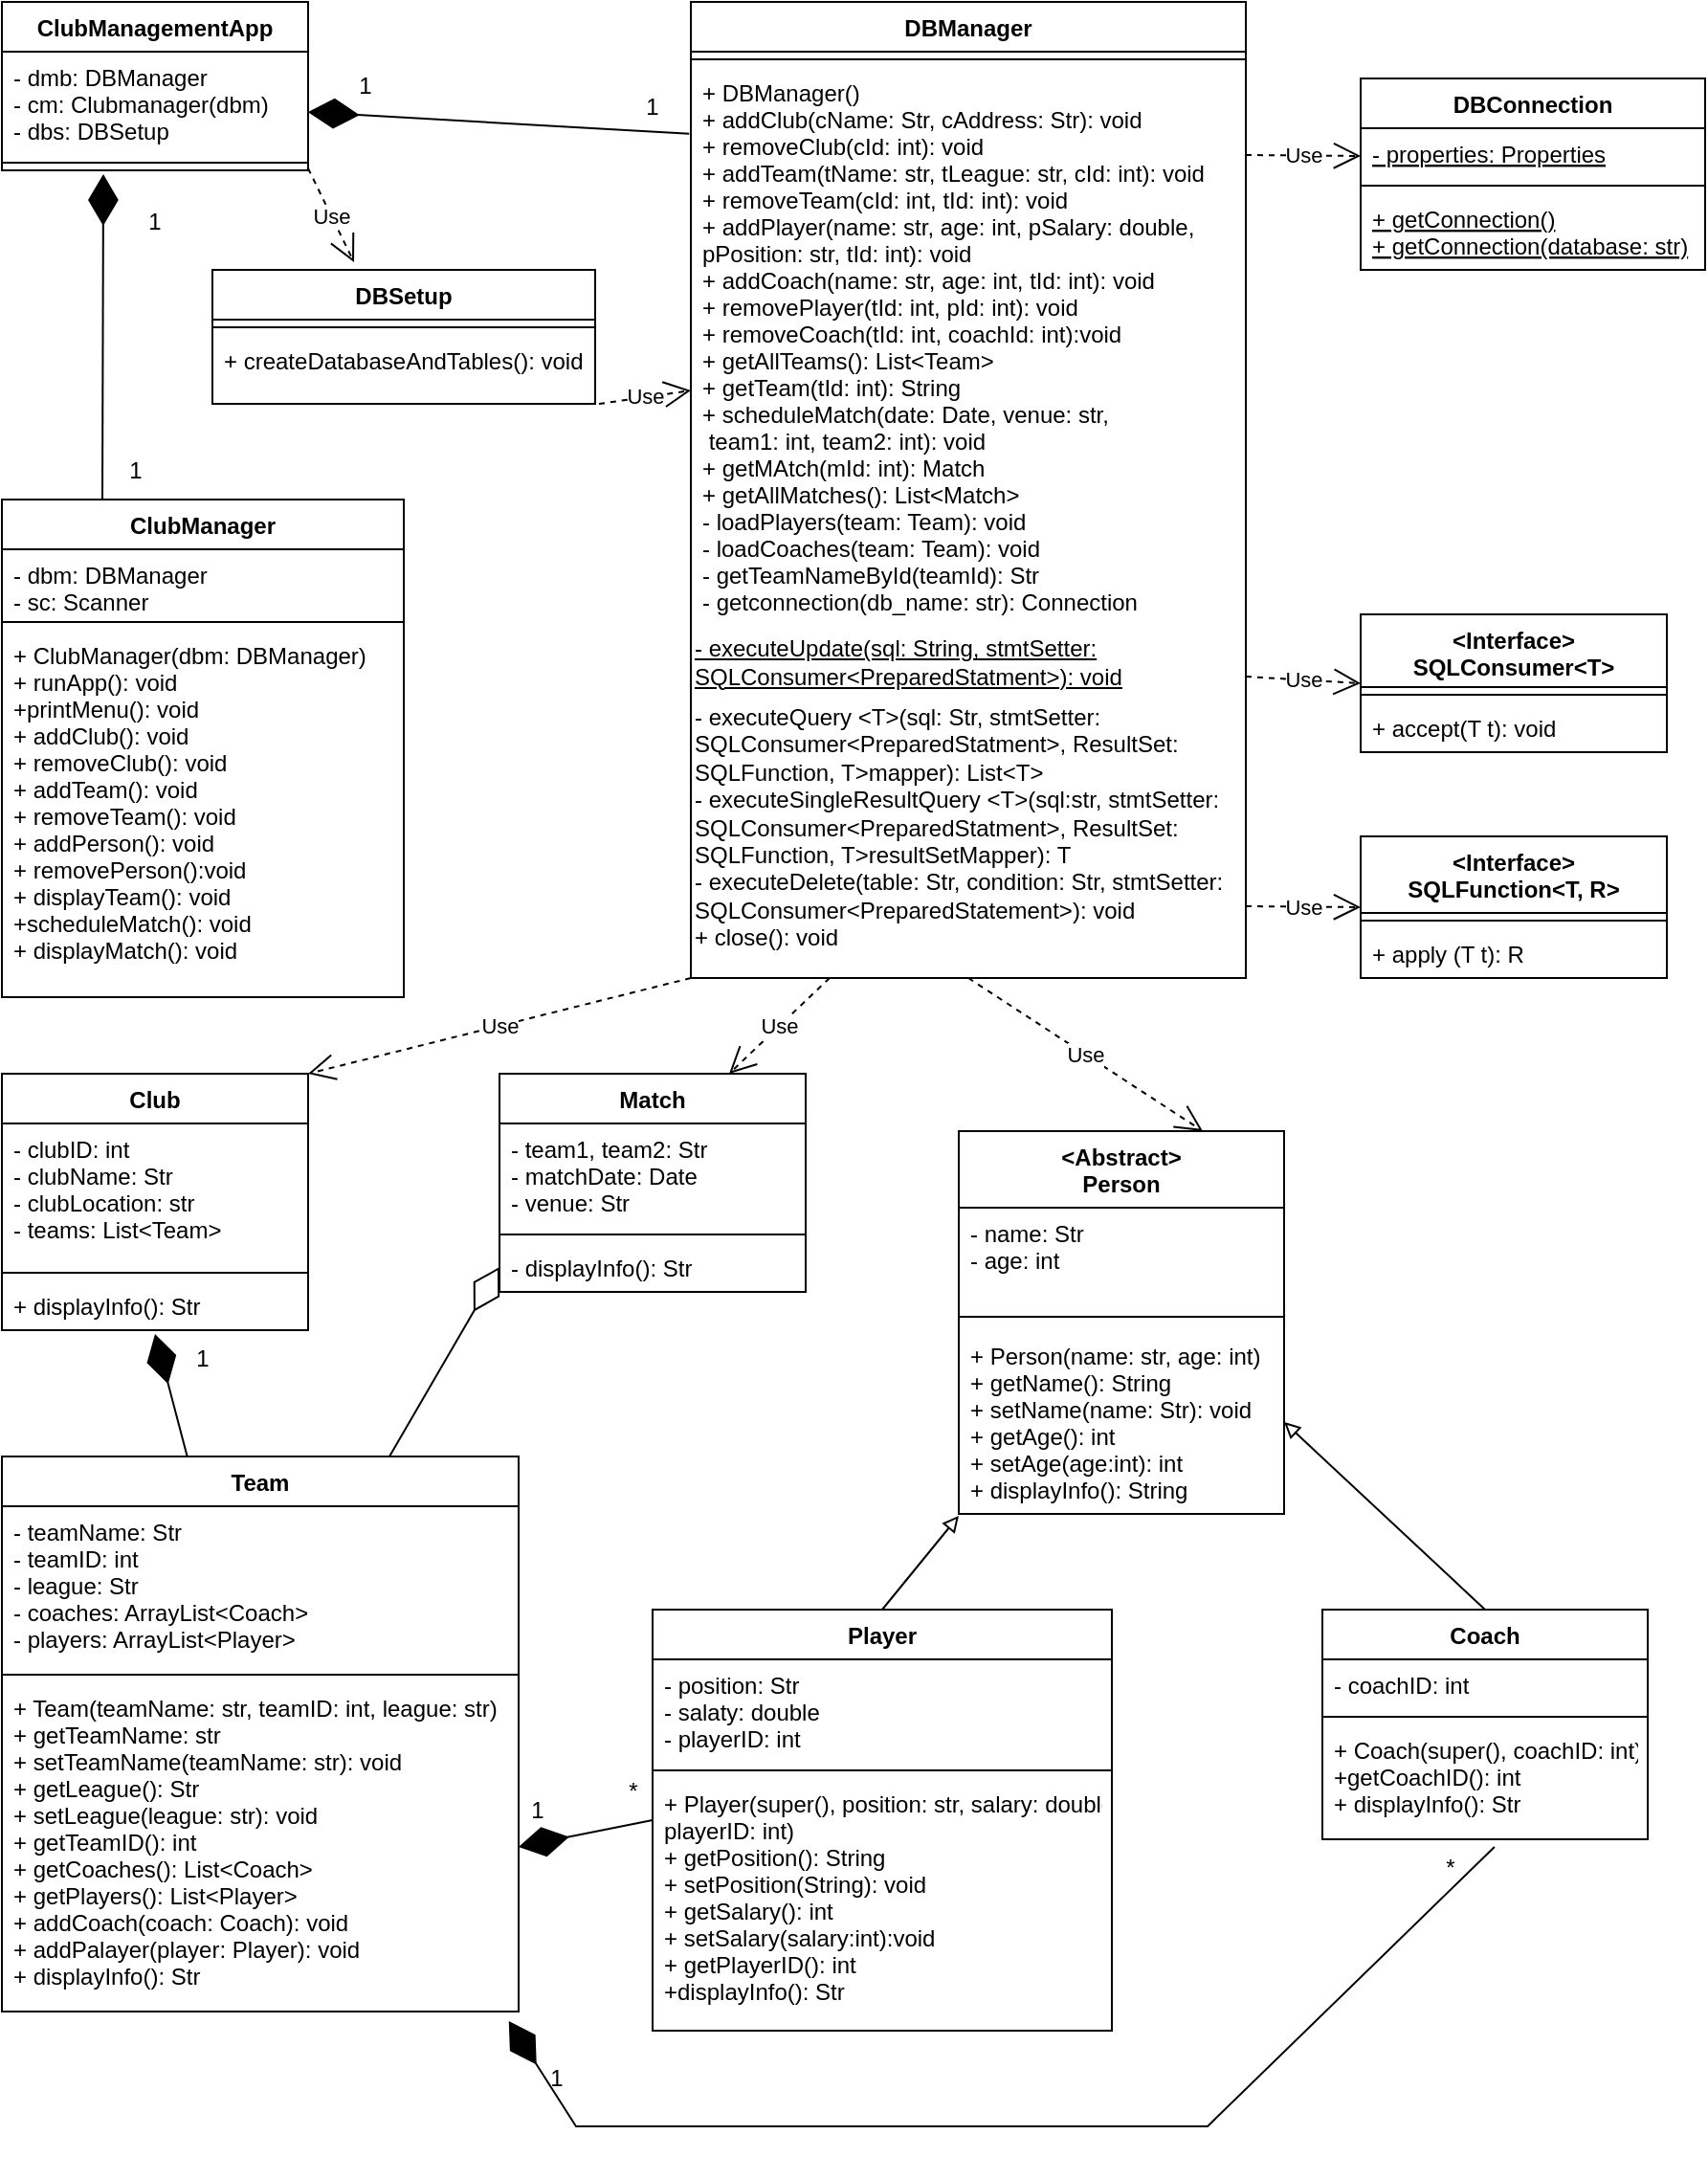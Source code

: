 <mxfile version="19.0.1" type="device"><diagram id="4e50xFAI-75Sus2qAIEn" name="Page-1"><mxGraphModel dx="1970" dy="1378" grid="1" gridSize="10" guides="1" tooltips="1" connect="1" arrows="1" fold="1" page="1" pageScale="1" pageWidth="827" pageHeight="1169" math="0" shadow="0"><root><mxCell id="0"/><mxCell id="1" parent="0"/><mxCell id="QNJarBUKsOZZVvwQDZPA-1" value="DBManager" style="swimlane;fontStyle=1;align=center;verticalAlign=top;childLayout=stackLayout;horizontal=1;startSize=26;horizontalStack=0;resizeParent=1;resizeParentMax=0;resizeLast=0;collapsible=1;marginBottom=0;" vertex="1" parent="1"><mxGeometry x="400" y="40" width="290" height="510" as="geometry"/></mxCell><mxCell id="QNJarBUKsOZZVvwQDZPA-3" value="" style="line;strokeWidth=1;fillColor=none;align=left;verticalAlign=middle;spacingTop=-1;spacingLeft=3;spacingRight=3;rotatable=0;labelPosition=right;points=[];portConstraint=eastwest;" vertex="1" parent="QNJarBUKsOZZVvwQDZPA-1"><mxGeometry y="26" width="290" height="8" as="geometry"/></mxCell><mxCell id="QNJarBUKsOZZVvwQDZPA-4" value="+ DBManager()&#10;+ addClub(cName: Str, cAddress: Str): void&#10;+ removeClub(cId: int): void&#10;+ addTeam(tName: str, tLeague: str, cId: int): void&#10;+ removeTeam(cId: int, tId: int): void&#10;+ addPlayer(name: str, age: int, pSalary: double, &#10;pPosition: str, tId: int): void&#10;+ addCoach(name: str, age: int, tId: int): void&#10;+ removePlayer(tId: int, pId: int): void&#10;+ removeCoach(tId: int, coachId: int):void&#10;+ getAllTeams(): List&lt;Team&gt;&#10;+ getTeam(tId: int): String&#10;+ scheduleMatch(date: Date, venue: str,&#10; team1: int, team2: int): void&#10;+ getMAtch(mId: int): Match&#10;+ getAllMatches(): List&lt;Match&gt;&#10;- loadPlayers(team: Team): void&#10;- loadCoaches(team: Team): void&#10;- getTeamNameById(teamId): Str&#10;- getconnection(db_name: str): Connection&#10;" style="text;strokeColor=none;fillColor=none;align=left;verticalAlign=top;spacingLeft=4;spacingRight=4;overflow=hidden;rotatable=0;points=[[0,0.5],[1,0.5]];portConstraint=eastwest;" vertex="1" parent="QNJarBUKsOZZVvwQDZPA-1"><mxGeometry y="34" width="290" height="296" as="geometry"/></mxCell><mxCell id="QNJarBUKsOZZVvwQDZPA-21" value="&lt;u&gt;- executeUpdate(sql: String, stmtSetter: SQLConsumer&amp;lt;PreparedStatment&amp;gt;): void&lt;/u&gt;" style="text;html=1;strokeColor=none;fillColor=none;align=left;verticalAlign=middle;whiteSpace=wrap;rounded=0;" vertex="1" parent="QNJarBUKsOZZVvwQDZPA-1"><mxGeometry y="330" width="290" height="30" as="geometry"/></mxCell><mxCell id="QNJarBUKsOZZVvwQDZPA-22" value="- executeQuery &amp;lt;T&amp;gt;(sql: Str, stmtSetter: SQLConsumer&amp;lt;PreparedStatment&amp;gt;, ResultSet: SQLFunction, T&amp;gt;mapper): List&amp;lt;T&amp;gt;&lt;br&gt;- executeSingleResultQuery &amp;lt;T&amp;gt;(sql:str, stmtSetter: SQLConsumer&amp;lt;PreparedStatment&amp;gt;, ResultSet: SQLFunction, T&amp;gt;resultSetMapper): T&lt;br&gt;- executeDelete(table: Str, condition: Str, stmtSetter: SQLConsumer&amp;lt;PreparedStatement&amp;gt;): void&lt;br&gt;+ close(): void" style="text;html=1;strokeColor=none;fillColor=none;align=left;verticalAlign=top;whiteSpace=wrap;rounded=0;" vertex="1" parent="QNJarBUKsOZZVvwQDZPA-1"><mxGeometry y="360" width="290" height="150" as="geometry"/></mxCell><mxCell id="QNJarBUKsOZZVvwQDZPA-5" value="ClubManager" style="swimlane;fontStyle=1;align=center;verticalAlign=top;childLayout=stackLayout;horizontal=1;startSize=26;horizontalStack=0;resizeParent=1;resizeParentMax=0;resizeLast=0;collapsible=1;marginBottom=0;" vertex="1" parent="1"><mxGeometry x="40" y="300" width="210" height="260" as="geometry"/></mxCell><mxCell id="QNJarBUKsOZZVvwQDZPA-6" value="- dbm: DBManager&#10;- sc: Scanner" style="text;strokeColor=none;fillColor=none;align=left;verticalAlign=top;spacingLeft=4;spacingRight=4;overflow=hidden;rotatable=0;points=[[0,0.5],[1,0.5]];portConstraint=eastwest;" vertex="1" parent="QNJarBUKsOZZVvwQDZPA-5"><mxGeometry y="26" width="210" height="34" as="geometry"/></mxCell><mxCell id="QNJarBUKsOZZVvwQDZPA-7" value="" style="line;strokeWidth=1;fillColor=none;align=left;verticalAlign=middle;spacingTop=-1;spacingLeft=3;spacingRight=3;rotatable=0;labelPosition=right;points=[];portConstraint=eastwest;" vertex="1" parent="QNJarBUKsOZZVvwQDZPA-5"><mxGeometry y="60" width="210" height="8" as="geometry"/></mxCell><mxCell id="QNJarBUKsOZZVvwQDZPA-8" value="+ ClubManager(dbm: DBManager)&#10;+ runApp(): void&#10;+printMenu(): void&#10;+ addClub(): void&#10;+ removeClub(): void&#10;+ addTeam(): void&#10;+ removeTeam(): void&#10;+ addPerson(): void&#10;+ removePerson():void&#10;+ displayTeam(): void&#10;+scheduleMatch(): void&#10;+ displayMatch(): void" style="text;strokeColor=none;fillColor=none;align=left;verticalAlign=top;spacingLeft=4;spacingRight=4;overflow=hidden;rotatable=0;points=[[0,0.5],[1,0.5]];portConstraint=eastwest;" vertex="1" parent="QNJarBUKsOZZVvwQDZPA-5"><mxGeometry y="68" width="210" height="192" as="geometry"/></mxCell><mxCell id="QNJarBUKsOZZVvwQDZPA-9" value="ClubManagementApp" style="swimlane;fontStyle=1;align=center;verticalAlign=top;childLayout=stackLayout;horizontal=1;startSize=26;horizontalStack=0;resizeParent=1;resizeParentMax=0;resizeLast=0;collapsible=1;marginBottom=0;" vertex="1" parent="1"><mxGeometry x="40" y="40" width="160" height="88" as="geometry"/></mxCell><mxCell id="QNJarBUKsOZZVvwQDZPA-10" value="- dmb: DBManager&#10;- cm: Clubmanager(dbm)&#10;- dbs: DBSetup" style="text;strokeColor=none;fillColor=none;align=left;verticalAlign=top;spacingLeft=4;spacingRight=4;overflow=hidden;rotatable=0;points=[[0,0.5],[1,0.5]];portConstraint=eastwest;" vertex="1" parent="QNJarBUKsOZZVvwQDZPA-9"><mxGeometry y="26" width="160" height="54" as="geometry"/></mxCell><mxCell id="QNJarBUKsOZZVvwQDZPA-11" value="" style="line;strokeWidth=1;fillColor=none;align=left;verticalAlign=middle;spacingTop=-1;spacingLeft=3;spacingRight=3;rotatable=0;labelPosition=right;points=[];portConstraint=eastwest;" vertex="1" parent="QNJarBUKsOZZVvwQDZPA-9"><mxGeometry y="80" width="160" height="8" as="geometry"/></mxCell><mxCell id="QNJarBUKsOZZVvwQDZPA-13" value="&lt;Interface&gt;&#10;SQLConsumer&lt;T&gt;" style="swimlane;fontStyle=1;align=center;verticalAlign=top;childLayout=stackLayout;horizontal=1;startSize=38;horizontalStack=0;resizeParent=1;resizeParentMax=0;resizeLast=0;collapsible=1;marginBottom=0;" vertex="1" parent="1"><mxGeometry x="750" y="360" width="160" height="72" as="geometry"/></mxCell><mxCell id="QNJarBUKsOZZVvwQDZPA-15" value="" style="line;strokeWidth=1;fillColor=none;align=left;verticalAlign=middle;spacingTop=-1;spacingLeft=3;spacingRight=3;rotatable=0;labelPosition=right;points=[];portConstraint=eastwest;" vertex="1" parent="QNJarBUKsOZZVvwQDZPA-13"><mxGeometry y="38" width="160" height="8" as="geometry"/></mxCell><mxCell id="QNJarBUKsOZZVvwQDZPA-16" value="+ accept(T t): void" style="text;strokeColor=none;fillColor=none;align=left;verticalAlign=top;spacingLeft=4;spacingRight=4;overflow=hidden;rotatable=0;points=[[0,0.5],[1,0.5]];portConstraint=eastwest;" vertex="1" parent="QNJarBUKsOZZVvwQDZPA-13"><mxGeometry y="46" width="160" height="26" as="geometry"/></mxCell><mxCell id="QNJarBUKsOZZVvwQDZPA-17" value="&lt;Interface&gt;&#10;SQLFunction&lt;T, R&gt;" style="swimlane;fontStyle=1;align=center;verticalAlign=top;childLayout=stackLayout;horizontal=1;startSize=40;horizontalStack=0;resizeParent=1;resizeParentMax=0;resizeLast=0;collapsible=1;marginBottom=0;" vertex="1" parent="1"><mxGeometry x="750" y="476" width="160" height="74" as="geometry"/></mxCell><mxCell id="QNJarBUKsOZZVvwQDZPA-19" value="" style="line;strokeWidth=1;fillColor=none;align=left;verticalAlign=middle;spacingTop=-1;spacingLeft=3;spacingRight=3;rotatable=0;labelPosition=right;points=[];portConstraint=eastwest;" vertex="1" parent="QNJarBUKsOZZVvwQDZPA-17"><mxGeometry y="40" width="160" height="8" as="geometry"/></mxCell><mxCell id="QNJarBUKsOZZVvwQDZPA-20" value="+ apply (T t): R" style="text;strokeColor=none;fillColor=none;align=left;verticalAlign=top;spacingLeft=4;spacingRight=4;overflow=hidden;rotatable=0;points=[[0,0.5],[1,0.5]];portConstraint=eastwest;" vertex="1" parent="QNJarBUKsOZZVvwQDZPA-17"><mxGeometry y="48" width="160" height="26" as="geometry"/></mxCell><mxCell id="QNJarBUKsOZZVvwQDZPA-25" value="" style="endArrow=diamondThin;endFill=1;endSize=24;html=1;rounded=0;exitX=0.25;exitY=0;exitDx=0;exitDy=0;" edge="1" parent="1" source="QNJarBUKsOZZVvwQDZPA-5"><mxGeometry width="160" relative="1" as="geometry"><mxPoint x="380" y="410" as="sourcePoint"/><mxPoint x="93" y="130" as="targetPoint"/></mxGeometry></mxCell><mxCell id="QNJarBUKsOZZVvwQDZPA-26" value="" style="endArrow=diamondThin;endFill=1;endSize=24;html=1;rounded=0;exitX=-0.003;exitY=0.118;exitDx=0;exitDy=0;exitPerimeter=0;" edge="1" parent="1" source="QNJarBUKsOZZVvwQDZPA-4" target="QNJarBUKsOZZVvwQDZPA-10"><mxGeometry width="160" relative="1" as="geometry"><mxPoint x="380" y="410" as="sourcePoint"/><mxPoint x="540" y="410" as="targetPoint"/></mxGeometry></mxCell><mxCell id="QNJarBUKsOZZVvwQDZPA-27" value="1" style="text;html=1;strokeColor=none;fillColor=none;align=center;verticalAlign=middle;whiteSpace=wrap;rounded=0;" vertex="1" parent="1"><mxGeometry x="80" y="270" width="60" height="30" as="geometry"/></mxCell><mxCell id="QNJarBUKsOZZVvwQDZPA-28" value="1" style="text;html=1;strokeColor=none;fillColor=none;align=center;verticalAlign=middle;whiteSpace=wrap;rounded=0;" vertex="1" parent="1"><mxGeometry x="90" y="140" width="60" height="30" as="geometry"/></mxCell><mxCell id="QNJarBUKsOZZVvwQDZPA-29" value="1" style="text;html=1;strokeColor=none;fillColor=none;align=center;verticalAlign=middle;whiteSpace=wrap;rounded=0;" vertex="1" parent="1"><mxGeometry x="350" y="80" width="60" height="30" as="geometry"/></mxCell><mxCell id="QNJarBUKsOZZVvwQDZPA-30" value="1" style="text;html=1;strokeColor=none;fillColor=none;align=center;verticalAlign=middle;whiteSpace=wrap;rounded=0;" vertex="1" parent="1"><mxGeometry x="200" y="69" width="60" height="30" as="geometry"/></mxCell><mxCell id="QNJarBUKsOZZVvwQDZPA-31" value="DBConnection" style="swimlane;fontStyle=1;align=center;verticalAlign=top;childLayout=stackLayout;horizontal=1;startSize=26;horizontalStack=0;resizeParent=1;resizeParentMax=0;resizeLast=0;collapsible=1;marginBottom=0;" vertex="1" parent="1"><mxGeometry x="750" y="80" width="180" height="100" as="geometry"/></mxCell><mxCell id="QNJarBUKsOZZVvwQDZPA-32" value="- properties: Properties" style="text;strokeColor=none;fillColor=none;align=left;verticalAlign=top;spacingLeft=4;spacingRight=4;overflow=hidden;rotatable=0;points=[[0,0.5],[1,0.5]];portConstraint=eastwest;fontStyle=4" vertex="1" parent="QNJarBUKsOZZVvwQDZPA-31"><mxGeometry y="26" width="180" height="26" as="geometry"/></mxCell><mxCell id="QNJarBUKsOZZVvwQDZPA-33" value="" style="line;strokeWidth=1;fillColor=none;align=left;verticalAlign=middle;spacingTop=-1;spacingLeft=3;spacingRight=3;rotatable=0;labelPosition=right;points=[];portConstraint=eastwest;" vertex="1" parent="QNJarBUKsOZZVvwQDZPA-31"><mxGeometry y="52" width="180" height="8" as="geometry"/></mxCell><mxCell id="QNJarBUKsOZZVvwQDZPA-34" value="+ getConnection()&#10;+ getConnection(database: str)" style="text;strokeColor=none;fillColor=none;align=left;verticalAlign=top;spacingLeft=4;spacingRight=4;overflow=hidden;rotatable=0;points=[[0,0.5],[1,0.5]];portConstraint=eastwest;fontStyle=4" vertex="1" parent="QNJarBUKsOZZVvwQDZPA-31"><mxGeometry y="60" width="180" height="40" as="geometry"/></mxCell><mxCell id="QNJarBUKsOZZVvwQDZPA-35" value="DBSetup" style="swimlane;fontStyle=1;align=center;verticalAlign=top;childLayout=stackLayout;horizontal=1;startSize=26;horizontalStack=0;resizeParent=1;resizeParentMax=0;resizeLast=0;collapsible=1;marginBottom=0;" vertex="1" parent="1"><mxGeometry x="150" y="180" width="200" height="70" as="geometry"/></mxCell><mxCell id="QNJarBUKsOZZVvwQDZPA-37" value="" style="line;strokeWidth=1;fillColor=none;align=left;verticalAlign=middle;spacingTop=-1;spacingLeft=3;spacingRight=3;rotatable=0;labelPosition=right;points=[];portConstraint=eastwest;" vertex="1" parent="QNJarBUKsOZZVvwQDZPA-35"><mxGeometry y="26" width="200" height="8" as="geometry"/></mxCell><mxCell id="QNJarBUKsOZZVvwQDZPA-38" value="+ createDatabaseAndTables(): void" style="text;strokeColor=none;fillColor=none;align=left;verticalAlign=top;spacingLeft=4;spacingRight=4;overflow=hidden;rotatable=0;points=[[0,0.5],[1,0.5]];portConstraint=eastwest;" vertex="1" parent="QNJarBUKsOZZVvwQDZPA-35"><mxGeometry y="34" width="200" height="36" as="geometry"/></mxCell><mxCell id="QNJarBUKsOZZVvwQDZPA-39" value="Use" style="endArrow=open;endSize=12;dashed=1;html=1;rounded=0;exitX=1;exitY=0.75;exitDx=0;exitDy=0;entryX=0;entryY=0.5;entryDx=0;entryDy=0;" edge="1" parent="1" source="QNJarBUKsOZZVvwQDZPA-22" target="QNJarBUKsOZZVvwQDZPA-17"><mxGeometry width="160" relative="1" as="geometry"><mxPoint x="380" y="390" as="sourcePoint"/><mxPoint x="540" y="390" as="targetPoint"/></mxGeometry></mxCell><mxCell id="QNJarBUKsOZZVvwQDZPA-40" value="Use" style="endArrow=open;endSize=12;dashed=1;html=1;rounded=0;exitX=1;exitY=0.75;exitDx=0;exitDy=0;entryX=0;entryY=0.5;entryDx=0;entryDy=0;" edge="1" parent="1" source="QNJarBUKsOZZVvwQDZPA-21" target="QNJarBUKsOZZVvwQDZPA-13"><mxGeometry width="160" relative="1" as="geometry"><mxPoint x="700" y="522.5" as="sourcePoint"/><mxPoint x="760" y="523" as="targetPoint"/></mxGeometry></mxCell><mxCell id="QNJarBUKsOZZVvwQDZPA-41" value="Use" style="endArrow=open;endSize=12;dashed=1;html=1;rounded=0;exitX=1;exitY=0.75;exitDx=0;exitDy=0;entryX=0;entryY=0.5;entryDx=0;entryDy=0;" edge="1" parent="1"><mxGeometry width="160" relative="1" as="geometry"><mxPoint x="690" y="120" as="sourcePoint"/><mxPoint x="750" y="120.5" as="targetPoint"/></mxGeometry></mxCell><mxCell id="QNJarBUKsOZZVvwQDZPA-42" value="Use" style="endArrow=open;endSize=12;dashed=1;html=1;rounded=0;exitX=1;exitY=0.75;exitDx=0;exitDy=0;entryX=0.37;entryY=-0.057;entryDx=0;entryDy=0;entryPerimeter=0;" edge="1" parent="1" target="QNJarBUKsOZZVvwQDZPA-35"><mxGeometry width="160" relative="1" as="geometry"><mxPoint x="200" y="127" as="sourcePoint"/><mxPoint x="260" y="127.5" as="targetPoint"/></mxGeometry></mxCell><mxCell id="QNJarBUKsOZZVvwQDZPA-43" value="Use" style="endArrow=open;endSize=12;dashed=1;html=1;rounded=0;exitX=1.01;exitY=1;exitDx=0;exitDy=0;exitPerimeter=0;" edge="1" parent="1" source="QNJarBUKsOZZVvwQDZPA-38" target="QNJarBUKsOZZVvwQDZPA-4"><mxGeometry width="160" relative="1" as="geometry"><mxPoint x="730" y="552.5" as="sourcePoint"/><mxPoint x="790" y="553" as="targetPoint"/></mxGeometry></mxCell><mxCell id="QNJarBUKsOZZVvwQDZPA-44" value="&lt;Abstract&gt;&#10;Person" style="swimlane;fontStyle=1;align=center;verticalAlign=top;childLayout=stackLayout;horizontal=1;startSize=40;horizontalStack=0;resizeParent=1;resizeParentMax=0;resizeLast=0;collapsible=1;marginBottom=0;" vertex="1" parent="1"><mxGeometry x="540" y="630" width="170" height="200" as="geometry"/></mxCell><mxCell id="QNJarBUKsOZZVvwQDZPA-45" value="- name: Str&#10;- age: int" style="text;strokeColor=none;fillColor=none;align=left;verticalAlign=top;spacingLeft=4;spacingRight=4;overflow=hidden;rotatable=0;points=[[0,0.5],[1,0.5]];portConstraint=eastwest;" vertex="1" parent="QNJarBUKsOZZVvwQDZPA-44"><mxGeometry y="40" width="170" height="50" as="geometry"/></mxCell><mxCell id="QNJarBUKsOZZVvwQDZPA-46" value="" style="line;strokeWidth=1;fillColor=none;align=left;verticalAlign=middle;spacingTop=-1;spacingLeft=3;spacingRight=3;rotatable=0;labelPosition=right;points=[];portConstraint=eastwest;" vertex="1" parent="QNJarBUKsOZZVvwQDZPA-44"><mxGeometry y="90" width="170" height="14" as="geometry"/></mxCell><mxCell id="QNJarBUKsOZZVvwQDZPA-47" value="+ Person(name: str, age: int)&#10;+ getName(): String&#10;+ setName(name: Str): void&#10;+ getAge(): int&#10;+ setAge(age:int): int&#10;+ displayInfo(): String" style="text;strokeColor=none;fillColor=none;align=left;verticalAlign=top;spacingLeft=4;spacingRight=4;overflow=hidden;rotatable=0;points=[[0,0.5],[1,0.5]];portConstraint=eastwest;" vertex="1" parent="QNJarBUKsOZZVvwQDZPA-44"><mxGeometry y="104" width="170" height="96" as="geometry"/></mxCell><mxCell id="QNJarBUKsOZZVvwQDZPA-48" value="Coach" style="swimlane;fontStyle=1;align=center;verticalAlign=top;childLayout=stackLayout;horizontal=1;startSize=26;horizontalStack=0;resizeParent=1;resizeParentMax=0;resizeLast=0;collapsible=1;marginBottom=0;" vertex="1" parent="1"><mxGeometry x="730" y="880" width="170" height="120" as="geometry"/></mxCell><mxCell id="QNJarBUKsOZZVvwQDZPA-49" value="- coachID: int" style="text;strokeColor=none;fillColor=none;align=left;verticalAlign=top;spacingLeft=4;spacingRight=4;overflow=hidden;rotatable=0;points=[[0,0.5],[1,0.5]];portConstraint=eastwest;" vertex="1" parent="QNJarBUKsOZZVvwQDZPA-48"><mxGeometry y="26" width="170" height="26" as="geometry"/></mxCell><mxCell id="QNJarBUKsOZZVvwQDZPA-50" value="" style="line;strokeWidth=1;fillColor=none;align=left;verticalAlign=middle;spacingTop=-1;spacingLeft=3;spacingRight=3;rotatable=0;labelPosition=right;points=[];portConstraint=eastwest;" vertex="1" parent="QNJarBUKsOZZVvwQDZPA-48"><mxGeometry y="52" width="170" height="8" as="geometry"/></mxCell><mxCell id="QNJarBUKsOZZVvwQDZPA-51" value="+ Coach(super(), coachID: int)&#10;+getCoachID(): int&#10;+ displayInfo(): Str" style="text;strokeColor=none;fillColor=none;align=left;verticalAlign=top;spacingLeft=4;spacingRight=4;overflow=hidden;rotatable=0;points=[[0,0.5],[1,0.5]];portConstraint=eastwest;" vertex="1" parent="QNJarBUKsOZZVvwQDZPA-48"><mxGeometry y="60" width="170" height="60" as="geometry"/></mxCell><mxCell id="QNJarBUKsOZZVvwQDZPA-52" value="Player" style="swimlane;fontStyle=1;align=center;verticalAlign=top;childLayout=stackLayout;horizontal=1;startSize=26;horizontalStack=0;resizeParent=1;resizeParentMax=0;resizeLast=0;collapsible=1;marginBottom=0;" vertex="1" parent="1"><mxGeometry x="380" y="880" width="240" height="220" as="geometry"/></mxCell><mxCell id="QNJarBUKsOZZVvwQDZPA-53" value="- position: Str&#10;- salaty: double&#10;- playerID: int" style="text;strokeColor=none;fillColor=none;align=left;verticalAlign=top;spacingLeft=4;spacingRight=4;overflow=hidden;rotatable=0;points=[[0,0.5],[1,0.5]];portConstraint=eastwest;" vertex="1" parent="QNJarBUKsOZZVvwQDZPA-52"><mxGeometry y="26" width="240" height="54" as="geometry"/></mxCell><mxCell id="QNJarBUKsOZZVvwQDZPA-54" value="" style="line;strokeWidth=1;fillColor=none;align=left;verticalAlign=middle;spacingTop=-1;spacingLeft=3;spacingRight=3;rotatable=0;labelPosition=right;points=[];portConstraint=eastwest;" vertex="1" parent="QNJarBUKsOZZVvwQDZPA-52"><mxGeometry y="80" width="240" height="8" as="geometry"/></mxCell><mxCell id="QNJarBUKsOZZVvwQDZPA-55" value="+ Player(super(), position: str, salary: double,&#10;playerID: int)&#10;+ getPosition(): String&#10;+ setPosition(String): void&#10;+ getSalary(): int&#10;+ setSalary(salary:int):void&#10;+ getPlayerID(): int&#10;+displayInfo(): Str&#10;" style="text;strokeColor=none;fillColor=none;align=left;verticalAlign=top;spacingLeft=4;spacingRight=4;overflow=hidden;rotatable=0;points=[[0,0.5],[1,0.5]];portConstraint=eastwest;" vertex="1" parent="QNJarBUKsOZZVvwQDZPA-52"><mxGeometry y="88" width="240" height="132" as="geometry"/></mxCell><mxCell id="QNJarBUKsOZZVvwQDZPA-56" value="" style="endArrow=block;html=1;rounded=0;endFill=0;exitX=0.5;exitY=0;exitDx=0;exitDy=0;entryX=0;entryY=1.01;entryDx=0;entryDy=0;entryPerimeter=0;" edge="1" parent="1" source="QNJarBUKsOZZVvwQDZPA-52" target="QNJarBUKsOZZVvwQDZPA-47"><mxGeometry width="50" height="50" relative="1" as="geometry"><mxPoint x="343.13" y="880" as="sourcePoint"/><mxPoint x="300.005" y="811" as="targetPoint"/></mxGeometry></mxCell><mxCell id="QNJarBUKsOZZVvwQDZPA-57" value="" style="endArrow=block;html=1;rounded=0;endFill=0;exitX=0.5;exitY=0;exitDx=0;exitDy=0;entryX=1;entryY=0.5;entryDx=0;entryDy=0;" edge="1" parent="1" source="QNJarBUKsOZZVvwQDZPA-48" target="QNJarBUKsOZZVvwQDZPA-47"><mxGeometry width="50" height="50" relative="1" as="geometry"><mxPoint x="636.56" y="880" as="sourcePoint"/><mxPoint x="593.435" y="811" as="targetPoint"/></mxGeometry></mxCell><mxCell id="QNJarBUKsOZZVvwQDZPA-58" value="Use" style="endArrow=open;endSize=12;dashed=1;html=1;rounded=0;exitX=0.5;exitY=1;exitDx=0;exitDy=0;entryX=0.75;entryY=0;entryDx=0;entryDy=0;" edge="1" parent="1" source="QNJarBUKsOZZVvwQDZPA-22" target="QNJarBUKsOZZVvwQDZPA-44"><mxGeometry width="160" relative="1" as="geometry"><mxPoint x="380" y="590" as="sourcePoint"/><mxPoint x="540" y="590" as="targetPoint"/></mxGeometry></mxCell><mxCell id="QNJarBUKsOZZVvwQDZPA-59" value="Club" style="swimlane;fontStyle=1;align=center;verticalAlign=top;childLayout=stackLayout;horizontal=1;startSize=26;horizontalStack=0;resizeParent=1;resizeParentMax=0;resizeLast=0;collapsible=1;marginBottom=0;" vertex="1" parent="1"><mxGeometry x="40" y="600" width="160" height="134" as="geometry"/></mxCell><mxCell id="QNJarBUKsOZZVvwQDZPA-60" value="- clubID: int&#10;- clubName: Str&#10;- clubLocation: str&#10;- teams: List&lt;Team&gt;" style="text;strokeColor=none;fillColor=none;align=left;verticalAlign=top;spacingLeft=4;spacingRight=4;overflow=hidden;rotatable=0;points=[[0,0.5],[1,0.5]];portConstraint=eastwest;" vertex="1" parent="QNJarBUKsOZZVvwQDZPA-59"><mxGeometry y="26" width="160" height="74" as="geometry"/></mxCell><mxCell id="QNJarBUKsOZZVvwQDZPA-61" value="" style="line;strokeWidth=1;fillColor=none;align=left;verticalAlign=middle;spacingTop=-1;spacingLeft=3;spacingRight=3;rotatable=0;labelPosition=right;points=[];portConstraint=eastwest;" vertex="1" parent="QNJarBUKsOZZVvwQDZPA-59"><mxGeometry y="100" width="160" height="8" as="geometry"/></mxCell><mxCell id="QNJarBUKsOZZVvwQDZPA-62" value="+ displayInfo(): Str" style="text;strokeColor=none;fillColor=none;align=left;verticalAlign=top;spacingLeft=4;spacingRight=4;overflow=hidden;rotatable=0;points=[[0,0.5],[1,0.5]];portConstraint=eastwest;" vertex="1" parent="QNJarBUKsOZZVvwQDZPA-59"><mxGeometry y="108" width="160" height="26" as="geometry"/></mxCell><mxCell id="QNJarBUKsOZZVvwQDZPA-63" value="Team" style="swimlane;fontStyle=1;align=center;verticalAlign=top;childLayout=stackLayout;horizontal=1;startSize=26;horizontalStack=0;resizeParent=1;resizeParentMax=0;resizeLast=0;collapsible=1;marginBottom=0;" vertex="1" parent="1"><mxGeometry x="40" y="800" width="270" height="290" as="geometry"/></mxCell><mxCell id="QNJarBUKsOZZVvwQDZPA-64" value="- teamName: Str&#10;- teamID: int&#10;- league: Str&#10;- coaches: ArrayList&lt;Coach&gt;&#10;- players: ArrayList&lt;Player&gt;" style="text;strokeColor=none;fillColor=none;align=left;verticalAlign=top;spacingLeft=4;spacingRight=4;overflow=hidden;rotatable=0;points=[[0,0.5],[1,0.5]];portConstraint=eastwest;" vertex="1" parent="QNJarBUKsOZZVvwQDZPA-63"><mxGeometry y="26" width="270" height="84" as="geometry"/></mxCell><mxCell id="QNJarBUKsOZZVvwQDZPA-65" value="" style="line;strokeWidth=1;fillColor=none;align=left;verticalAlign=middle;spacingTop=-1;spacingLeft=3;spacingRight=3;rotatable=0;labelPosition=right;points=[];portConstraint=eastwest;" vertex="1" parent="QNJarBUKsOZZVvwQDZPA-63"><mxGeometry y="110" width="270" height="8" as="geometry"/></mxCell><mxCell id="QNJarBUKsOZZVvwQDZPA-66" value="+ Team(teamName: str, teamID: int, league: str)&#10;+ getTeamName: str&#10;+ setTeamName(teamName: str): void&#10;+ getLeague(): Str&#10;+ setLeague(league: str): void&#10;+ getTeamID(): int&#10;+ getCoaches(): List&lt;Coach&gt;&#10;+ getPlayers(): List&lt;Player&gt;&#10;+ addCoach(coach: Coach): void&#10;+ addPalayer(player: Player): void&#10;+ displayInfo(): Str" style="text;strokeColor=none;fillColor=none;align=left;verticalAlign=top;spacingLeft=4;spacingRight=4;overflow=hidden;rotatable=0;points=[[0,0.5],[1,0.5]];portConstraint=eastwest;" vertex="1" parent="QNJarBUKsOZZVvwQDZPA-63"><mxGeometry y="118" width="270" height="172" as="geometry"/></mxCell><mxCell id="QNJarBUKsOZZVvwQDZPA-67" value="" style="endArrow=diamondThin;endFill=1;endSize=24;html=1;rounded=0;entryX=0.5;entryY=1.077;entryDx=0;entryDy=0;entryPerimeter=0;" edge="1" parent="1" source="QNJarBUKsOZZVvwQDZPA-63" target="QNJarBUKsOZZVvwQDZPA-62"><mxGeometry width="160" relative="1" as="geometry"><mxPoint x="380" y="790" as="sourcePoint"/><mxPoint x="540" y="790" as="targetPoint"/></mxGeometry></mxCell><mxCell id="QNJarBUKsOZZVvwQDZPA-68" value="1" style="text;html=1;strokeColor=none;fillColor=none;align=center;verticalAlign=middle;whiteSpace=wrap;rounded=0;" vertex="1" parent="1"><mxGeometry x="115" y="734" width="60" height="30" as="geometry"/></mxCell><mxCell id="QNJarBUKsOZZVvwQDZPA-69" value="" style="endArrow=diamondThin;endFill=1;endSize=24;html=1;rounded=0;entryX=1;entryY=0.5;entryDx=0;entryDy=0;" edge="1" parent="1" target="QNJarBUKsOZZVvwQDZPA-66"><mxGeometry width="160" relative="1" as="geometry"><mxPoint x="380" y="990" as="sourcePoint"/><mxPoint x="540" y="990" as="targetPoint"/></mxGeometry></mxCell><mxCell id="QNJarBUKsOZZVvwQDZPA-70" value="" style="endArrow=diamondThin;endFill=1;endSize=24;html=1;rounded=0;exitX=0.529;exitY=1.067;exitDx=0;exitDy=0;exitPerimeter=0;entryX=0.981;entryY=1.029;entryDx=0;entryDy=0;entryPerimeter=0;" edge="1" parent="1" source="QNJarBUKsOZZVvwQDZPA-51" target="QNJarBUKsOZZVvwQDZPA-66"><mxGeometry width="160" relative="1" as="geometry"><mxPoint x="735" y="1050" as="sourcePoint"/><mxPoint x="280" y="1150" as="targetPoint"/><Array as="points"><mxPoint x="670" y="1150"/><mxPoint x="340" y="1150"/></Array></mxGeometry></mxCell><mxCell id="QNJarBUKsOZZVvwQDZPA-71" value="*&lt;span style=&quot;color: rgba(0, 0, 0, 0); font-family: monospace; font-size: 0px; text-align: start;&quot;&gt;%3CmxGraphModel%3E%3Croot%3E%3CmxCell%20id%3D%220%22%2F%3E%3CmxCell%20id%3D%221%22%20parent%3D%220%22%2F%3E%3CmxCell%20id%3D%222%22%20value%3D%22%22%20style%3D%22endArrow%3Dblock%3Bhtml%3D1%3Brounded%3D0%3BendFill%3D0%3BexitX%3D0.5%3BexitY%3D0%3BexitDx%3D0%3BexitDy%3D0%3B%22%20edge%3D%221%22%20parent%3D%221%22%3E%3CmxGeometry%20width%3D%2250%22%20height%3D%2250%22%20relative%3D%221%22%20as%3D%22geometry%22%3E%3CmxPoint%20x%3D%22675%22%20y%3D%221142%22%20as%3D%22sourcePoint%22%2F%3E%3CmxPoint%20x%3D%22631.875%22%20y%3D%221073%22%20as%3D%22targetPoint%22%2F%3E%3C%2FmxGeometry%3E%3C%2FmxCell%3E%3C%2Froot%3E%3C%2FmxGraphModel%3E&lt;/span&gt;" style="text;html=1;strokeColor=none;fillColor=none;align=center;verticalAlign=middle;whiteSpace=wrap;rounded=0;" vertex="1" parent="1"><mxGeometry x="340" y="960" width="60" height="30" as="geometry"/></mxCell><mxCell id="QNJarBUKsOZZVvwQDZPA-72" value="1" style="text;html=1;strokeColor=none;fillColor=none;align=center;verticalAlign=middle;whiteSpace=wrap;rounded=0;" vertex="1" parent="1"><mxGeometry x="290" y="970" width="60" height="30" as="geometry"/></mxCell><mxCell id="QNJarBUKsOZZVvwQDZPA-73" value="*&lt;span style=&quot;color: rgba(0, 0, 0, 0); font-family: monospace; font-size: 0px; text-align: start;&quot;&gt;%3CmxGraphModel%3E%3Croot%3E%3CmxCell%20id%3D%220%22%2F%3E%3CmxCell%20id%3D%221%22%20parent%3D%220%22%2F%3E%3CmxCell%20id%3D%222%22%20value%3D%22%22%20style%3D%22endArrow%3Dblock%3Bhtml%3D1%3Brounded%3D0%3BendFill%3D0%3BexitX%3D0.5%3BexitY%3D0%3BexitDx%3D0%3BexitDy%3D0%3B%22%20edge%3D%221%22%20parent%3D%221%22%3E%3CmxGeometry%20width%3D%2250%22%20height%3D%2250%22%20relative%3D%221%22%20as%3D%22geometry%22%3E%3CmxPoint%20x%3D%22675%22%20y%3D%221142%22%20as%3D%22sourcePoint%22%2F%3E%3CmxPoint%20x%3D%22631.875%22%20y%3D%221073%22%20as%3D%22targetPoint%22%2F%3E%3C%2FmxGeometry%3E%3C%2FmxCell%3E%3C%2Froot%3E%3C%2FmxGraphModel%3E&lt;/span&gt;" style="text;html=1;strokeColor=none;fillColor=none;align=center;verticalAlign=middle;whiteSpace=wrap;rounded=0;" vertex="1" parent="1"><mxGeometry x="767" y="1000" width="60" height="30" as="geometry"/></mxCell><mxCell id="QNJarBUKsOZZVvwQDZPA-74" value="1" style="text;html=1;strokeColor=none;fillColor=none;align=center;verticalAlign=middle;whiteSpace=wrap;rounded=0;" vertex="1" parent="1"><mxGeometry x="300" y="1110" width="60" height="30" as="geometry"/></mxCell><mxCell id="QNJarBUKsOZZVvwQDZPA-75" value="Match" style="swimlane;fontStyle=1;align=center;verticalAlign=top;childLayout=stackLayout;horizontal=1;startSize=26;horizontalStack=0;resizeParent=1;resizeParentMax=0;resizeLast=0;collapsible=1;marginBottom=0;" vertex="1" parent="1"><mxGeometry x="300" y="600" width="160" height="114" as="geometry"/></mxCell><mxCell id="QNJarBUKsOZZVvwQDZPA-76" value="- team1, team2: Str&#10;- matchDate: Date&#10;- venue: Str" style="text;strokeColor=none;fillColor=none;align=left;verticalAlign=top;spacingLeft=4;spacingRight=4;overflow=hidden;rotatable=0;points=[[0,0.5],[1,0.5]];portConstraint=eastwest;" vertex="1" parent="QNJarBUKsOZZVvwQDZPA-75"><mxGeometry y="26" width="160" height="54" as="geometry"/></mxCell><mxCell id="QNJarBUKsOZZVvwQDZPA-77" value="" style="line;strokeWidth=1;fillColor=none;align=left;verticalAlign=middle;spacingTop=-1;spacingLeft=3;spacingRight=3;rotatable=0;labelPosition=right;points=[];portConstraint=eastwest;" vertex="1" parent="QNJarBUKsOZZVvwQDZPA-75"><mxGeometry y="80" width="160" height="8" as="geometry"/></mxCell><mxCell id="QNJarBUKsOZZVvwQDZPA-78" value="- displayInfo(): Str" style="text;strokeColor=none;fillColor=none;align=left;verticalAlign=top;spacingLeft=4;spacingRight=4;overflow=hidden;rotatable=0;points=[[0,0.5],[1,0.5]];portConstraint=eastwest;" vertex="1" parent="QNJarBUKsOZZVvwQDZPA-75"><mxGeometry y="88" width="160" height="26" as="geometry"/></mxCell><mxCell id="QNJarBUKsOZZVvwQDZPA-79" value="Use" style="endArrow=open;endSize=12;dashed=1;html=1;rounded=0;exitX=0;exitY=1;exitDx=0;exitDy=0;entryX=1;entryY=0;entryDx=0;entryDy=0;" edge="1" parent="1" source="QNJarBUKsOZZVvwQDZPA-22" target="QNJarBUKsOZZVvwQDZPA-59"><mxGeometry width="160" relative="1" as="geometry"><mxPoint x="555" y="560" as="sourcePoint"/><mxPoint x="677.5" y="640" as="targetPoint"/></mxGeometry></mxCell><mxCell id="QNJarBUKsOZZVvwQDZPA-80" value="" style="endArrow=diamondThin;endFill=0;endSize=24;html=1;rounded=0;exitX=0.75;exitY=0;exitDx=0;exitDy=0;entryX=0;entryY=0.5;entryDx=0;entryDy=0;" edge="1" parent="1" source="QNJarBUKsOZZVvwQDZPA-63" target="QNJarBUKsOZZVvwQDZPA-78"><mxGeometry width="160" relative="1" as="geometry"><mxPoint x="380" y="690" as="sourcePoint"/><mxPoint x="540" y="690" as="targetPoint"/></mxGeometry></mxCell><mxCell id="QNJarBUKsOZZVvwQDZPA-81" value="Use" style="endArrow=open;endSize=12;dashed=1;html=1;rounded=0;exitX=0.25;exitY=1;exitDx=0;exitDy=0;entryX=0.75;entryY=0;entryDx=0;entryDy=0;" edge="1" parent="1" source="QNJarBUKsOZZVvwQDZPA-22" target="QNJarBUKsOZZVvwQDZPA-75"><mxGeometry width="160" relative="1" as="geometry"><mxPoint x="555" y="560" as="sourcePoint"/><mxPoint x="677.5" y="640" as="targetPoint"/></mxGeometry></mxCell></root></mxGraphModel></diagram></mxfile>